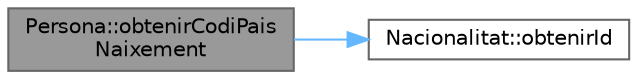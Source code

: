 digraph "Persona::obtenirCodiPaisNaixement"
{
 // LATEX_PDF_SIZE
  bgcolor="transparent";
  edge [fontname=Helvetica,fontsize=10,labelfontname=Helvetica,labelfontsize=10];
  node [fontname=Helvetica,fontsize=10,shape=box,height=0.2,width=0.4];
  rankdir="LR";
  Node1 [id="Node000001",label="Persona::obtenirCodiPais\lNaixement",height=0.2,width=0.4,color="gray40", fillcolor="grey60", style="filled", fontcolor="black",tooltip="Obtiene el código del país de nacimiento de la persona."];
  Node1 -> Node2 [id="edge2_Node000001_Node000002",color="steelblue1",style="solid",tooltip=" "];
  Node2 [id="Node000002",label="Nacionalitat::obtenirId",height=0.2,width=0.4,color="grey40", fillcolor="white", style="filled",URL="$class_nacionalitat.html#ad6b20a84453e176f3880e46a0923ac03",tooltip="Obtiene el código de la nacionalidad."];
}
